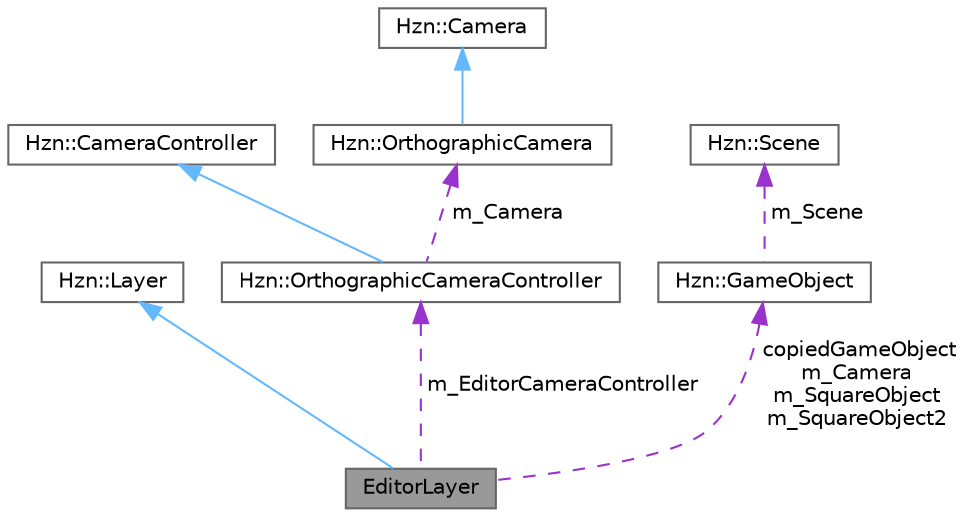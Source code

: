 digraph "EditorLayer"
{
 // LATEX_PDF_SIZE
  bgcolor="transparent";
  edge [fontname=Helvetica,fontsize=10,labelfontname=Helvetica,labelfontsize=10];
  node [fontname=Helvetica,fontsize=10,shape=box,height=0.2,width=0.4];
  Node1 [label="EditorLayer",height=0.2,width=0.4,color="gray40", fillcolor="grey60", style="filled", fontcolor="black",tooltip=" "];
  Node2 -> Node1 [dir="back",color="steelblue1",style="solid"];
  Node2 [label="Hzn::Layer",height=0.2,width=0.4,color="gray40", fillcolor="white", style="filled",URL="$class_hzn_1_1_layer.html",tooltip="Layer"];
  Node3 -> Node1 [dir="back",color="darkorchid3",style="dashed",label=" m_EditorCameraController" ];
  Node3 [label="Hzn::OrthographicCameraController",height=0.2,width=0.4,color="gray40", fillcolor="white", style="filled",URL="$class_hzn_1_1_orthographic_camera_controller.html",tooltip=" "];
  Node4 -> Node3 [dir="back",color="steelblue1",style="solid"];
  Node4 [label="Hzn::CameraController",height=0.2,width=0.4,color="gray40", fillcolor="white", style="filled",URL="$class_hzn_1_1_camera_controller.html",tooltip="Provides a controller for camera, just to implement camera."];
  Node5 -> Node3 [dir="back",color="darkorchid3",style="dashed",label=" m_Camera" ];
  Node5 [label="Hzn::OrthographicCamera",height=0.2,width=0.4,color="gray40", fillcolor="white", style="filled",URL="$class_hzn_1_1_orthographic_camera.html",tooltip="Represents an Orthographic Camera, (Usually used as a 2D camera)."];
  Node6 -> Node5 [dir="back",color="steelblue1",style="solid"];
  Node6 [label="Hzn::Camera",height=0.2,width=0.4,color="gray40", fillcolor="white", style="filled",URL="$class_hzn_1_1_camera.html",tooltip=" "];
  Node7 -> Node1 [dir="back",color="darkorchid3",style="dashed",label=" copiedGameObject\nm_Camera\nm_SquareObject\nm_SquareObject2" ];
  Node7 [label="Hzn::GameObject",height=0.2,width=0.4,color="gray40", fillcolor="white", style="filled",URL="$class_hzn_1_1_game_object.html",tooltip=" "];
  Node8 -> Node7 [dir="back",color="darkorchid3",style="dashed",label=" m_Scene" ];
  Node8 [label="Hzn::Scene",height=0.2,width=0.4,color="gray40", fillcolor="white", style="filled",URL="$class_hzn_1_1_scene.html",tooltip=" "];
}
